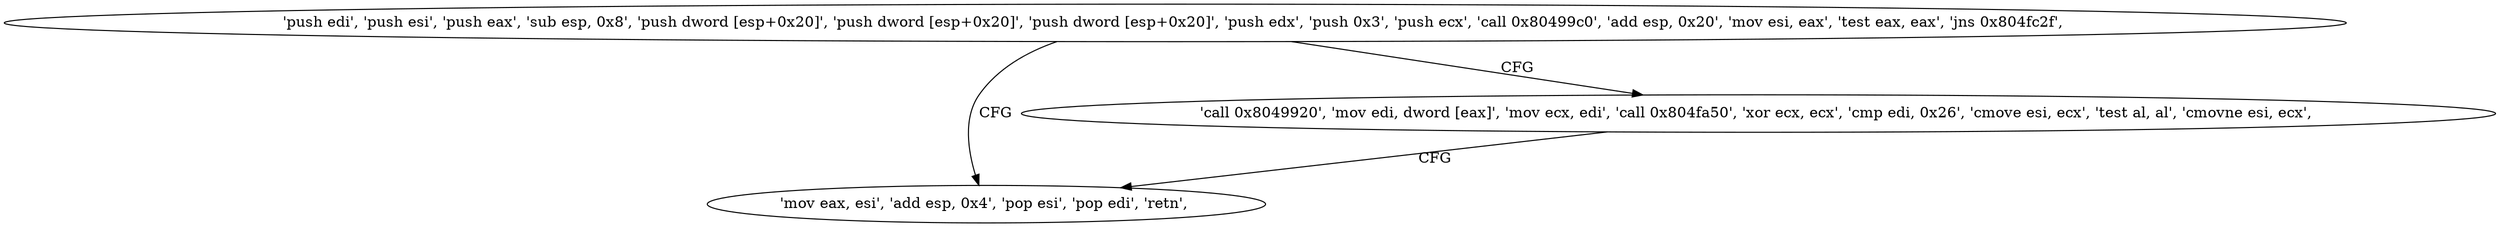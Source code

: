 digraph "func" {
"134544368" [label = "'push edi', 'push esi', 'push eax', 'sub esp, 0x8', 'push dword [esp+0x20]', 'push dword [esp+0x20]', 'push dword [esp+0x20]', 'push edx', 'push 0x3', 'push ecx', 'call 0x80499c0', 'add esp, 0x20', 'mov esi, eax', 'test eax, eax', 'jns 0x804fc2f', " ]
"134544431" [label = "'mov eax, esi', 'add esp, 0x4', 'pop esi', 'pop edi', 'retn', " ]
"134544404" [label = "'call 0x8049920', 'mov edi, dword [eax]', 'mov ecx, edi', 'call 0x804fa50', 'xor ecx, ecx', 'cmp edi, 0x26', 'cmove esi, ecx', 'test al, al', 'cmovne esi, ecx', " ]
"134544368" -> "134544431" [ label = "CFG" ]
"134544368" -> "134544404" [ label = "CFG" ]
"134544404" -> "134544431" [ label = "CFG" ]
}
